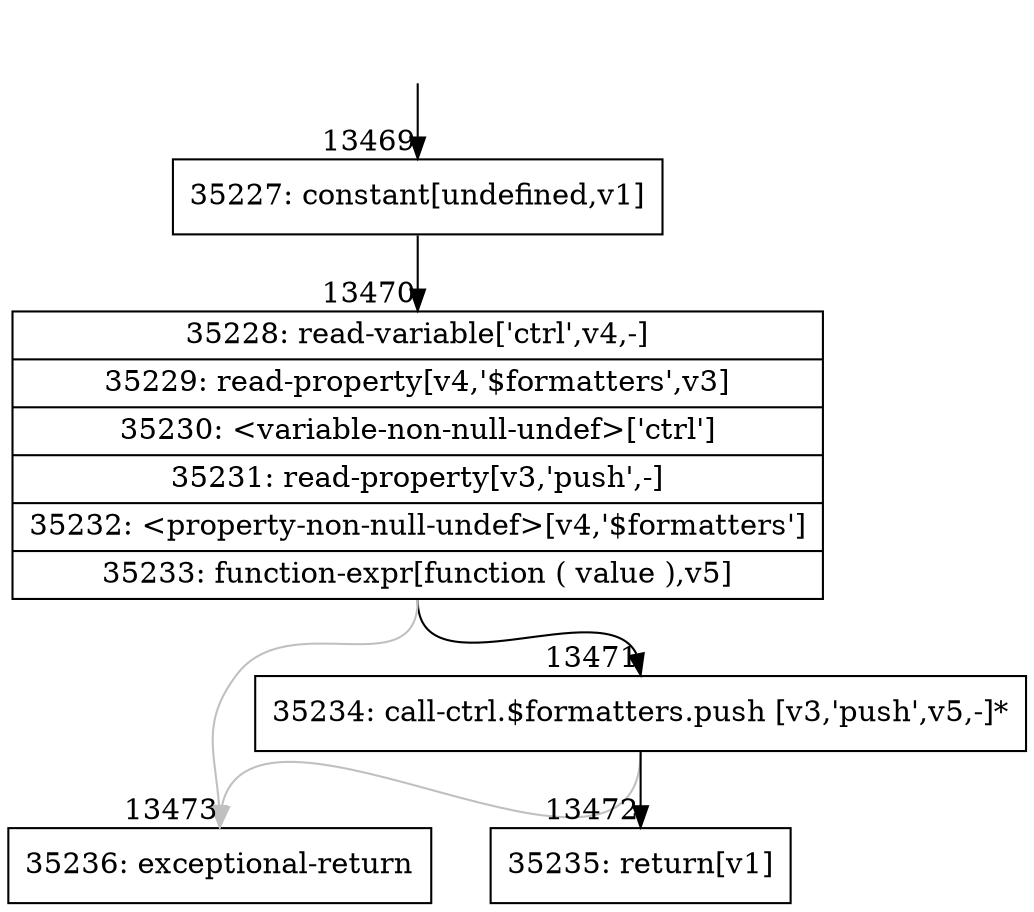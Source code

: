 digraph {
rankdir="TD"
BB_entry1052[shape=none,label=""];
BB_entry1052 -> BB13469 [tailport=s, headport=n, headlabel="    13469"]
BB13469 [shape=record label="{35227: constant[undefined,v1]}" ] 
BB13469 -> BB13470 [tailport=s, headport=n, headlabel="      13470"]
BB13470 [shape=record label="{35228: read-variable['ctrl',v4,-]|35229: read-property[v4,'$formatters',v3]|35230: \<variable-non-null-undef\>['ctrl']|35231: read-property[v3,'push',-]|35232: \<property-non-null-undef\>[v4,'$formatters']|35233: function-expr[function ( value ),v5]}" ] 
BB13470 -> BB13471 [tailport=s, headport=n, headlabel="      13471"]
BB13470 -> BB13473 [tailport=s, headport=n, color=gray, headlabel="      13473"]
BB13471 [shape=record label="{35234: call-ctrl.$formatters.push [v3,'push',v5,-]*}" ] 
BB13471 -> BB13472 [tailport=s, headport=n, headlabel="      13472"]
BB13471 -> BB13473 [tailport=s, headport=n, color=gray]
BB13472 [shape=record label="{35235: return[v1]}" ] 
BB13473 [shape=record label="{35236: exceptional-return}" ] 
//#$~ 21415
}
